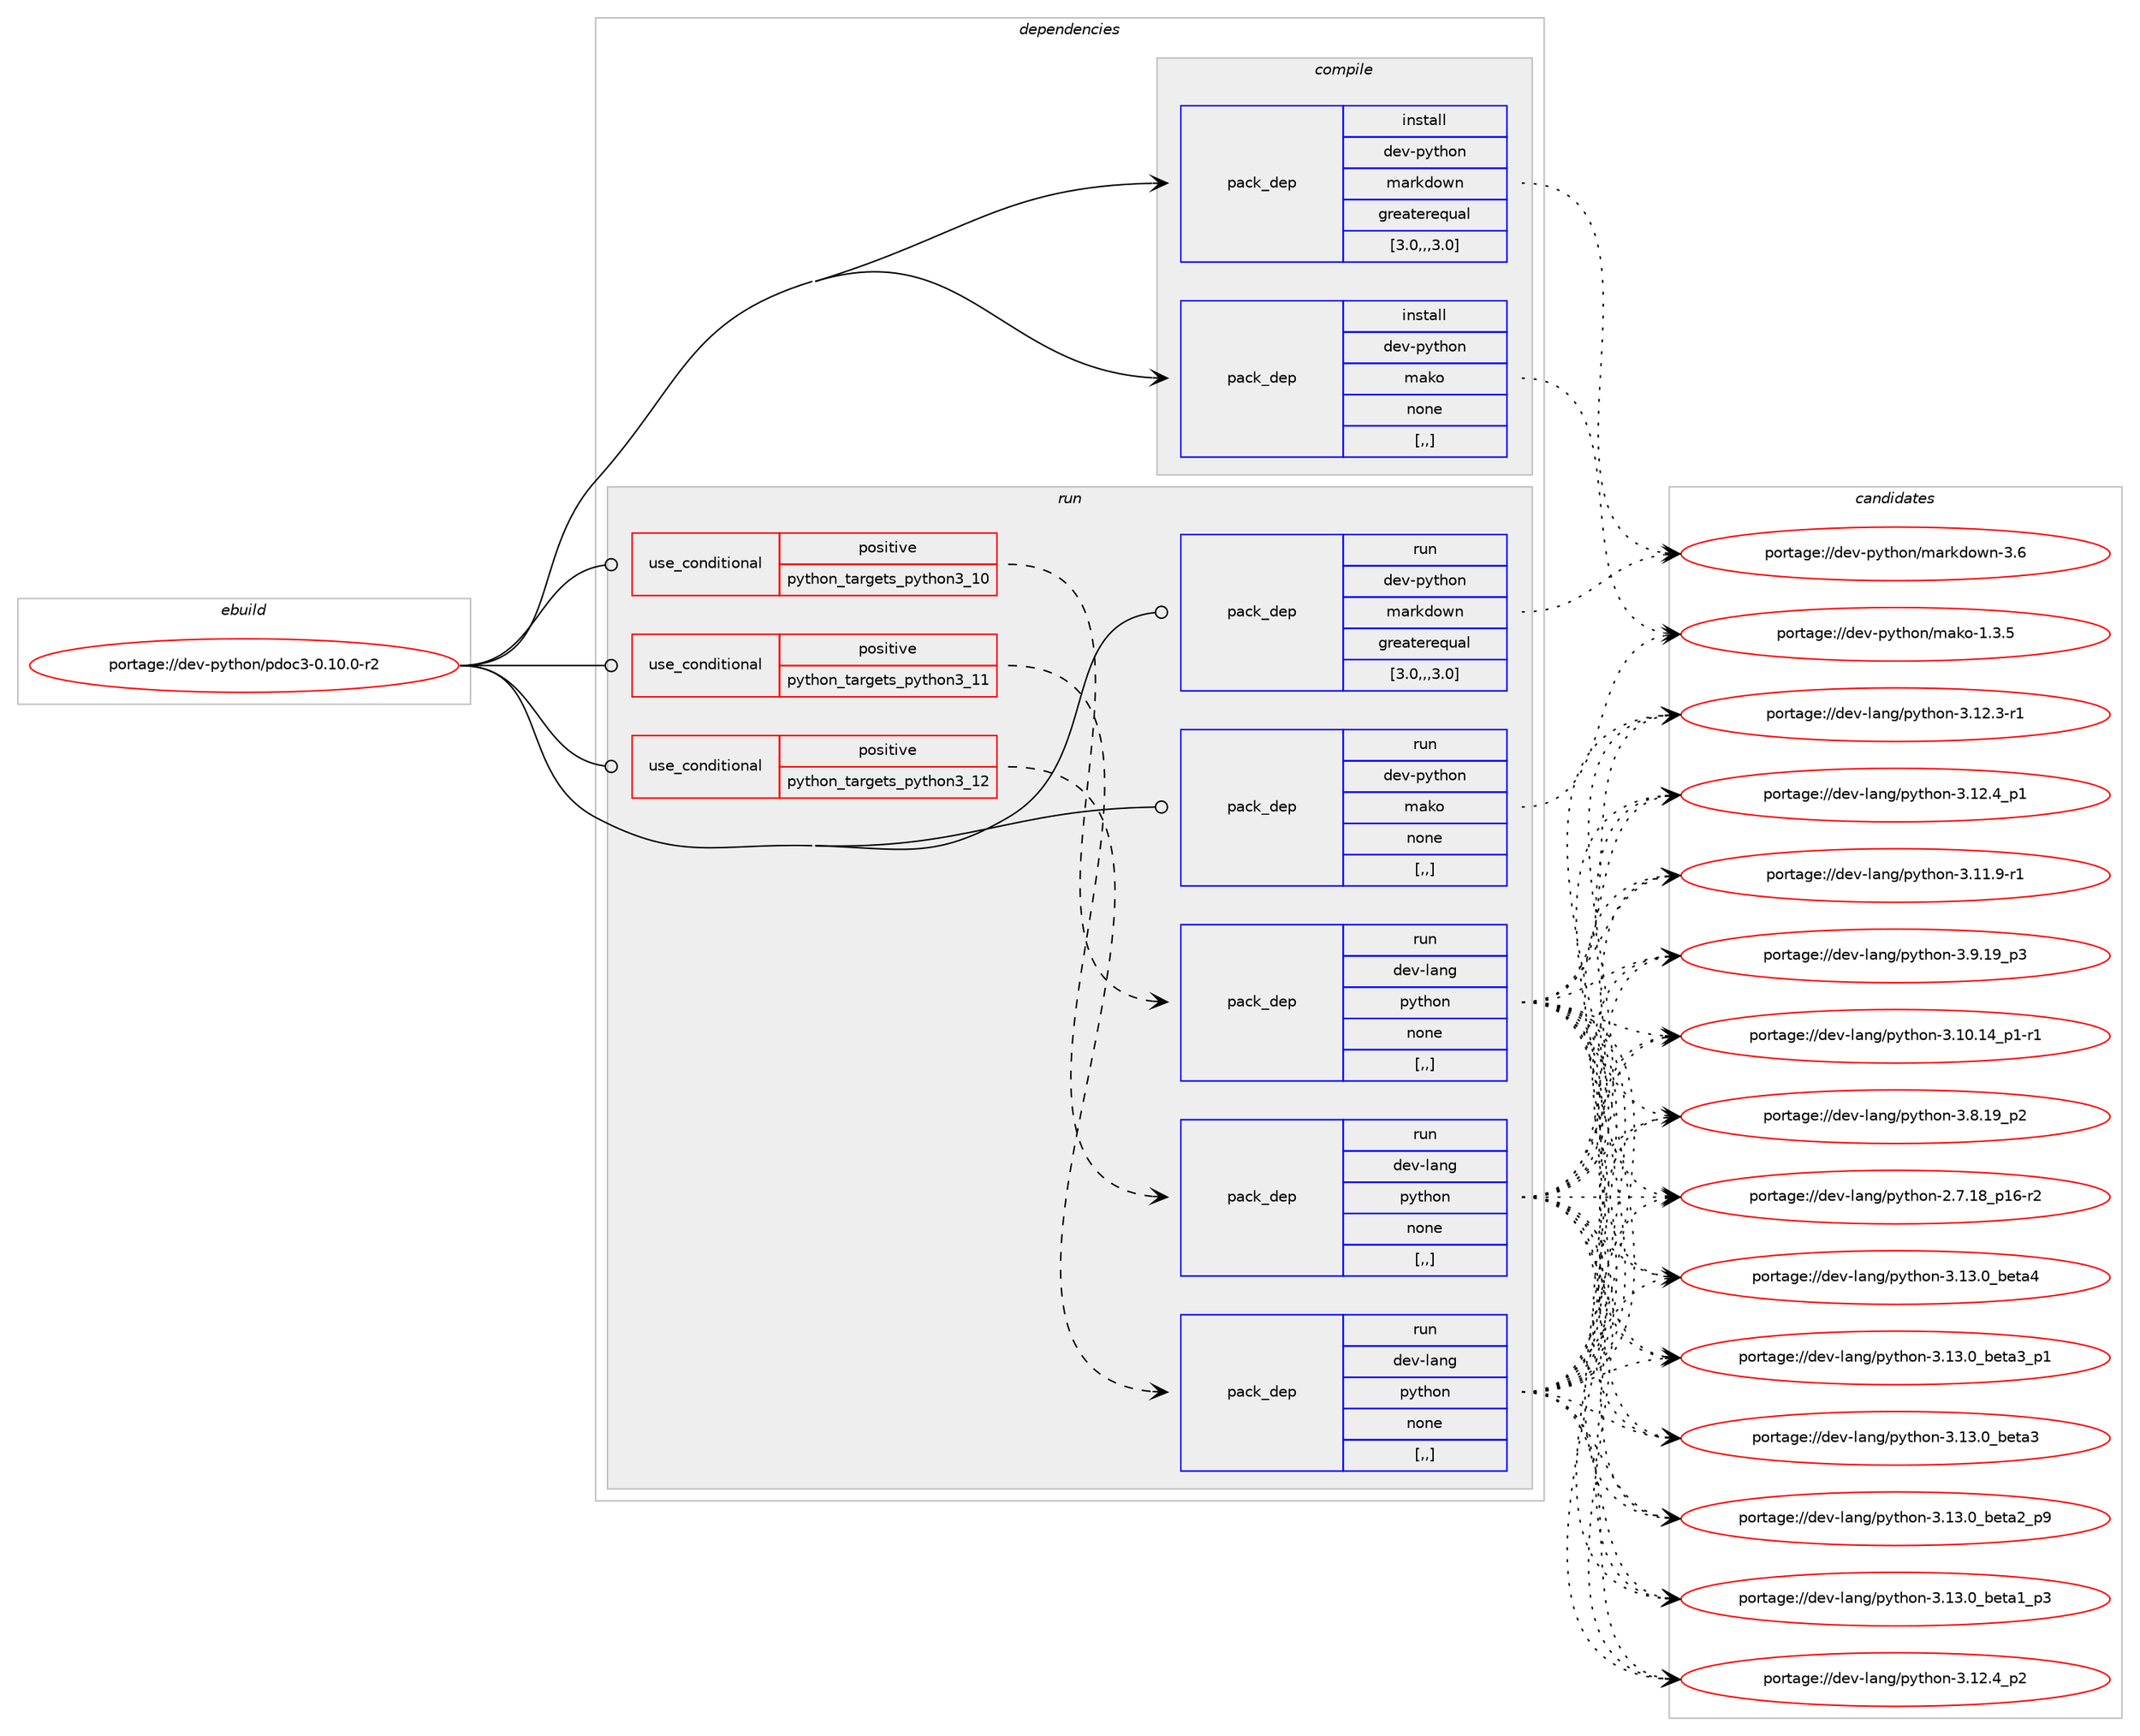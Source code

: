 digraph prolog {

# *************
# Graph options
# *************

newrank=true;
concentrate=true;
compound=true;
graph [rankdir=LR,fontname=Helvetica,fontsize=10,ranksep=1.5];#, ranksep=2.5, nodesep=0.2];
edge  [arrowhead=vee];
node  [fontname=Helvetica,fontsize=10];

# **********
# The ebuild
# **********

subgraph cluster_leftcol {
color=gray;
label=<<i>ebuild</i>>;
id [label="portage://dev-python/pdoc3-0.10.0-r2", color=red, width=4, href="../dev-python/pdoc3-0.10.0-r2.svg"];
}

# ****************
# The dependencies
# ****************

subgraph cluster_midcol {
color=gray;
label=<<i>dependencies</i>>;
subgraph cluster_compile {
fillcolor="#eeeeee";
style=filled;
label=<<i>compile</i>>;
subgraph pack117017 {
dependency154132 [label=<<TABLE BORDER="0" CELLBORDER="1" CELLSPACING="0" CELLPADDING="4" WIDTH="220"><TR><TD ROWSPAN="6" CELLPADDING="30">pack_dep</TD></TR><TR><TD WIDTH="110">install</TD></TR><TR><TD>dev-python</TD></TR><TR><TD>mako</TD></TR><TR><TD>none</TD></TR><TR><TD>[,,]</TD></TR></TABLE>>, shape=none, color=blue];
}
id:e -> dependency154132:w [weight=20,style="solid",arrowhead="vee"];
subgraph pack117018 {
dependency154133 [label=<<TABLE BORDER="0" CELLBORDER="1" CELLSPACING="0" CELLPADDING="4" WIDTH="220"><TR><TD ROWSPAN="6" CELLPADDING="30">pack_dep</TD></TR><TR><TD WIDTH="110">install</TD></TR><TR><TD>dev-python</TD></TR><TR><TD>markdown</TD></TR><TR><TD>greaterequal</TD></TR><TR><TD>[3.0,,,3.0]</TD></TR></TABLE>>, shape=none, color=blue];
}
id:e -> dependency154133:w [weight=20,style="solid",arrowhead="vee"];
}
subgraph cluster_compileandrun {
fillcolor="#eeeeee";
style=filled;
label=<<i>compile and run</i>>;
}
subgraph cluster_run {
fillcolor="#eeeeee";
style=filled;
label=<<i>run</i>>;
subgraph cond35863 {
dependency154134 [label=<<TABLE BORDER="0" CELLBORDER="1" CELLSPACING="0" CELLPADDING="4"><TR><TD ROWSPAN="3" CELLPADDING="10">use_conditional</TD></TR><TR><TD>positive</TD></TR><TR><TD>python_targets_python3_10</TD></TR></TABLE>>, shape=none, color=red];
subgraph pack117019 {
dependency154135 [label=<<TABLE BORDER="0" CELLBORDER="1" CELLSPACING="0" CELLPADDING="4" WIDTH="220"><TR><TD ROWSPAN="6" CELLPADDING="30">pack_dep</TD></TR><TR><TD WIDTH="110">run</TD></TR><TR><TD>dev-lang</TD></TR><TR><TD>python</TD></TR><TR><TD>none</TD></TR><TR><TD>[,,]</TD></TR></TABLE>>, shape=none, color=blue];
}
dependency154134:e -> dependency154135:w [weight=20,style="dashed",arrowhead="vee"];
}
id:e -> dependency154134:w [weight=20,style="solid",arrowhead="odot"];
subgraph cond35864 {
dependency154136 [label=<<TABLE BORDER="0" CELLBORDER="1" CELLSPACING="0" CELLPADDING="4"><TR><TD ROWSPAN="3" CELLPADDING="10">use_conditional</TD></TR><TR><TD>positive</TD></TR><TR><TD>python_targets_python3_11</TD></TR></TABLE>>, shape=none, color=red];
subgraph pack117020 {
dependency154137 [label=<<TABLE BORDER="0" CELLBORDER="1" CELLSPACING="0" CELLPADDING="4" WIDTH="220"><TR><TD ROWSPAN="6" CELLPADDING="30">pack_dep</TD></TR><TR><TD WIDTH="110">run</TD></TR><TR><TD>dev-lang</TD></TR><TR><TD>python</TD></TR><TR><TD>none</TD></TR><TR><TD>[,,]</TD></TR></TABLE>>, shape=none, color=blue];
}
dependency154136:e -> dependency154137:w [weight=20,style="dashed",arrowhead="vee"];
}
id:e -> dependency154136:w [weight=20,style="solid",arrowhead="odot"];
subgraph cond35865 {
dependency154138 [label=<<TABLE BORDER="0" CELLBORDER="1" CELLSPACING="0" CELLPADDING="4"><TR><TD ROWSPAN="3" CELLPADDING="10">use_conditional</TD></TR><TR><TD>positive</TD></TR><TR><TD>python_targets_python3_12</TD></TR></TABLE>>, shape=none, color=red];
subgraph pack117021 {
dependency154139 [label=<<TABLE BORDER="0" CELLBORDER="1" CELLSPACING="0" CELLPADDING="4" WIDTH="220"><TR><TD ROWSPAN="6" CELLPADDING="30">pack_dep</TD></TR><TR><TD WIDTH="110">run</TD></TR><TR><TD>dev-lang</TD></TR><TR><TD>python</TD></TR><TR><TD>none</TD></TR><TR><TD>[,,]</TD></TR></TABLE>>, shape=none, color=blue];
}
dependency154138:e -> dependency154139:w [weight=20,style="dashed",arrowhead="vee"];
}
id:e -> dependency154138:w [weight=20,style="solid",arrowhead="odot"];
subgraph pack117022 {
dependency154140 [label=<<TABLE BORDER="0" CELLBORDER="1" CELLSPACING="0" CELLPADDING="4" WIDTH="220"><TR><TD ROWSPAN="6" CELLPADDING="30">pack_dep</TD></TR><TR><TD WIDTH="110">run</TD></TR><TR><TD>dev-python</TD></TR><TR><TD>mako</TD></TR><TR><TD>none</TD></TR><TR><TD>[,,]</TD></TR></TABLE>>, shape=none, color=blue];
}
id:e -> dependency154140:w [weight=20,style="solid",arrowhead="odot"];
subgraph pack117023 {
dependency154141 [label=<<TABLE BORDER="0" CELLBORDER="1" CELLSPACING="0" CELLPADDING="4" WIDTH="220"><TR><TD ROWSPAN="6" CELLPADDING="30">pack_dep</TD></TR><TR><TD WIDTH="110">run</TD></TR><TR><TD>dev-python</TD></TR><TR><TD>markdown</TD></TR><TR><TD>greaterequal</TD></TR><TR><TD>[3.0,,,3.0]</TD></TR></TABLE>>, shape=none, color=blue];
}
id:e -> dependency154141:w [weight=20,style="solid",arrowhead="odot"];
}
}

# **************
# The candidates
# **************

subgraph cluster_choices {
rank=same;
color=gray;
label=<<i>candidates</i>>;

subgraph choice117017 {
color=black;
nodesep=1;
choice100101118451121211161041111104710997107111454946514653 [label="portage://dev-python/mako-1.3.5", color=red, width=4,href="../dev-python/mako-1.3.5.svg"];
dependency154132:e -> choice100101118451121211161041111104710997107111454946514653:w [style=dotted,weight="100"];
}
subgraph choice117018 {
color=black;
nodesep=1;
choice10010111845112121116104111110471099711410710011111911045514654 [label="portage://dev-python/markdown-3.6", color=red, width=4,href="../dev-python/markdown-3.6.svg"];
dependency154133:e -> choice10010111845112121116104111110471099711410710011111911045514654:w [style=dotted,weight="100"];
}
subgraph choice117019 {
color=black;
nodesep=1;
choice1001011184510897110103471121211161041111104551464951464895981011169752 [label="portage://dev-lang/python-3.13.0_beta4", color=red, width=4,href="../dev-lang/python-3.13.0_beta4.svg"];
choice10010111845108971101034711212111610411111045514649514648959810111697519511249 [label="portage://dev-lang/python-3.13.0_beta3_p1", color=red, width=4,href="../dev-lang/python-3.13.0_beta3_p1.svg"];
choice1001011184510897110103471121211161041111104551464951464895981011169751 [label="portage://dev-lang/python-3.13.0_beta3", color=red, width=4,href="../dev-lang/python-3.13.0_beta3.svg"];
choice10010111845108971101034711212111610411111045514649514648959810111697509511257 [label="portage://dev-lang/python-3.13.0_beta2_p9", color=red, width=4,href="../dev-lang/python-3.13.0_beta2_p9.svg"];
choice10010111845108971101034711212111610411111045514649514648959810111697499511251 [label="portage://dev-lang/python-3.13.0_beta1_p3", color=red, width=4,href="../dev-lang/python-3.13.0_beta1_p3.svg"];
choice100101118451089711010347112121116104111110455146495046529511250 [label="portage://dev-lang/python-3.12.4_p2", color=red, width=4,href="../dev-lang/python-3.12.4_p2.svg"];
choice100101118451089711010347112121116104111110455146495046529511249 [label="portage://dev-lang/python-3.12.4_p1", color=red, width=4,href="../dev-lang/python-3.12.4_p1.svg"];
choice100101118451089711010347112121116104111110455146495046514511449 [label="portage://dev-lang/python-3.12.3-r1", color=red, width=4,href="../dev-lang/python-3.12.3-r1.svg"];
choice100101118451089711010347112121116104111110455146494946574511449 [label="portage://dev-lang/python-3.11.9-r1", color=red, width=4,href="../dev-lang/python-3.11.9-r1.svg"];
choice100101118451089711010347112121116104111110455146494846495295112494511449 [label="portage://dev-lang/python-3.10.14_p1-r1", color=red, width=4,href="../dev-lang/python-3.10.14_p1-r1.svg"];
choice100101118451089711010347112121116104111110455146574649579511251 [label="portage://dev-lang/python-3.9.19_p3", color=red, width=4,href="../dev-lang/python-3.9.19_p3.svg"];
choice100101118451089711010347112121116104111110455146564649579511250 [label="portage://dev-lang/python-3.8.19_p2", color=red, width=4,href="../dev-lang/python-3.8.19_p2.svg"];
choice100101118451089711010347112121116104111110455046554649569511249544511450 [label="portage://dev-lang/python-2.7.18_p16-r2", color=red, width=4,href="../dev-lang/python-2.7.18_p16-r2.svg"];
dependency154135:e -> choice1001011184510897110103471121211161041111104551464951464895981011169752:w [style=dotted,weight="100"];
dependency154135:e -> choice10010111845108971101034711212111610411111045514649514648959810111697519511249:w [style=dotted,weight="100"];
dependency154135:e -> choice1001011184510897110103471121211161041111104551464951464895981011169751:w [style=dotted,weight="100"];
dependency154135:e -> choice10010111845108971101034711212111610411111045514649514648959810111697509511257:w [style=dotted,weight="100"];
dependency154135:e -> choice10010111845108971101034711212111610411111045514649514648959810111697499511251:w [style=dotted,weight="100"];
dependency154135:e -> choice100101118451089711010347112121116104111110455146495046529511250:w [style=dotted,weight="100"];
dependency154135:e -> choice100101118451089711010347112121116104111110455146495046529511249:w [style=dotted,weight="100"];
dependency154135:e -> choice100101118451089711010347112121116104111110455146495046514511449:w [style=dotted,weight="100"];
dependency154135:e -> choice100101118451089711010347112121116104111110455146494946574511449:w [style=dotted,weight="100"];
dependency154135:e -> choice100101118451089711010347112121116104111110455146494846495295112494511449:w [style=dotted,weight="100"];
dependency154135:e -> choice100101118451089711010347112121116104111110455146574649579511251:w [style=dotted,weight="100"];
dependency154135:e -> choice100101118451089711010347112121116104111110455146564649579511250:w [style=dotted,weight="100"];
dependency154135:e -> choice100101118451089711010347112121116104111110455046554649569511249544511450:w [style=dotted,weight="100"];
}
subgraph choice117020 {
color=black;
nodesep=1;
choice1001011184510897110103471121211161041111104551464951464895981011169752 [label="portage://dev-lang/python-3.13.0_beta4", color=red, width=4,href="../dev-lang/python-3.13.0_beta4.svg"];
choice10010111845108971101034711212111610411111045514649514648959810111697519511249 [label="portage://dev-lang/python-3.13.0_beta3_p1", color=red, width=4,href="../dev-lang/python-3.13.0_beta3_p1.svg"];
choice1001011184510897110103471121211161041111104551464951464895981011169751 [label="portage://dev-lang/python-3.13.0_beta3", color=red, width=4,href="../dev-lang/python-3.13.0_beta3.svg"];
choice10010111845108971101034711212111610411111045514649514648959810111697509511257 [label="portage://dev-lang/python-3.13.0_beta2_p9", color=red, width=4,href="../dev-lang/python-3.13.0_beta2_p9.svg"];
choice10010111845108971101034711212111610411111045514649514648959810111697499511251 [label="portage://dev-lang/python-3.13.0_beta1_p3", color=red, width=4,href="../dev-lang/python-3.13.0_beta1_p3.svg"];
choice100101118451089711010347112121116104111110455146495046529511250 [label="portage://dev-lang/python-3.12.4_p2", color=red, width=4,href="../dev-lang/python-3.12.4_p2.svg"];
choice100101118451089711010347112121116104111110455146495046529511249 [label="portage://dev-lang/python-3.12.4_p1", color=red, width=4,href="../dev-lang/python-3.12.4_p1.svg"];
choice100101118451089711010347112121116104111110455146495046514511449 [label="portage://dev-lang/python-3.12.3-r1", color=red, width=4,href="../dev-lang/python-3.12.3-r1.svg"];
choice100101118451089711010347112121116104111110455146494946574511449 [label="portage://dev-lang/python-3.11.9-r1", color=red, width=4,href="../dev-lang/python-3.11.9-r1.svg"];
choice100101118451089711010347112121116104111110455146494846495295112494511449 [label="portage://dev-lang/python-3.10.14_p1-r1", color=red, width=4,href="../dev-lang/python-3.10.14_p1-r1.svg"];
choice100101118451089711010347112121116104111110455146574649579511251 [label="portage://dev-lang/python-3.9.19_p3", color=red, width=4,href="../dev-lang/python-3.9.19_p3.svg"];
choice100101118451089711010347112121116104111110455146564649579511250 [label="portage://dev-lang/python-3.8.19_p2", color=red, width=4,href="../dev-lang/python-3.8.19_p2.svg"];
choice100101118451089711010347112121116104111110455046554649569511249544511450 [label="portage://dev-lang/python-2.7.18_p16-r2", color=red, width=4,href="../dev-lang/python-2.7.18_p16-r2.svg"];
dependency154137:e -> choice1001011184510897110103471121211161041111104551464951464895981011169752:w [style=dotted,weight="100"];
dependency154137:e -> choice10010111845108971101034711212111610411111045514649514648959810111697519511249:w [style=dotted,weight="100"];
dependency154137:e -> choice1001011184510897110103471121211161041111104551464951464895981011169751:w [style=dotted,weight="100"];
dependency154137:e -> choice10010111845108971101034711212111610411111045514649514648959810111697509511257:w [style=dotted,weight="100"];
dependency154137:e -> choice10010111845108971101034711212111610411111045514649514648959810111697499511251:w [style=dotted,weight="100"];
dependency154137:e -> choice100101118451089711010347112121116104111110455146495046529511250:w [style=dotted,weight="100"];
dependency154137:e -> choice100101118451089711010347112121116104111110455146495046529511249:w [style=dotted,weight="100"];
dependency154137:e -> choice100101118451089711010347112121116104111110455146495046514511449:w [style=dotted,weight="100"];
dependency154137:e -> choice100101118451089711010347112121116104111110455146494946574511449:w [style=dotted,weight="100"];
dependency154137:e -> choice100101118451089711010347112121116104111110455146494846495295112494511449:w [style=dotted,weight="100"];
dependency154137:e -> choice100101118451089711010347112121116104111110455146574649579511251:w [style=dotted,weight="100"];
dependency154137:e -> choice100101118451089711010347112121116104111110455146564649579511250:w [style=dotted,weight="100"];
dependency154137:e -> choice100101118451089711010347112121116104111110455046554649569511249544511450:w [style=dotted,weight="100"];
}
subgraph choice117021 {
color=black;
nodesep=1;
choice1001011184510897110103471121211161041111104551464951464895981011169752 [label="portage://dev-lang/python-3.13.0_beta4", color=red, width=4,href="../dev-lang/python-3.13.0_beta4.svg"];
choice10010111845108971101034711212111610411111045514649514648959810111697519511249 [label="portage://dev-lang/python-3.13.0_beta3_p1", color=red, width=4,href="../dev-lang/python-3.13.0_beta3_p1.svg"];
choice1001011184510897110103471121211161041111104551464951464895981011169751 [label="portage://dev-lang/python-3.13.0_beta3", color=red, width=4,href="../dev-lang/python-3.13.0_beta3.svg"];
choice10010111845108971101034711212111610411111045514649514648959810111697509511257 [label="portage://dev-lang/python-3.13.0_beta2_p9", color=red, width=4,href="../dev-lang/python-3.13.0_beta2_p9.svg"];
choice10010111845108971101034711212111610411111045514649514648959810111697499511251 [label="portage://dev-lang/python-3.13.0_beta1_p3", color=red, width=4,href="../dev-lang/python-3.13.0_beta1_p3.svg"];
choice100101118451089711010347112121116104111110455146495046529511250 [label="portage://dev-lang/python-3.12.4_p2", color=red, width=4,href="../dev-lang/python-3.12.4_p2.svg"];
choice100101118451089711010347112121116104111110455146495046529511249 [label="portage://dev-lang/python-3.12.4_p1", color=red, width=4,href="../dev-lang/python-3.12.4_p1.svg"];
choice100101118451089711010347112121116104111110455146495046514511449 [label="portage://dev-lang/python-3.12.3-r1", color=red, width=4,href="../dev-lang/python-3.12.3-r1.svg"];
choice100101118451089711010347112121116104111110455146494946574511449 [label="portage://dev-lang/python-3.11.9-r1", color=red, width=4,href="../dev-lang/python-3.11.9-r1.svg"];
choice100101118451089711010347112121116104111110455146494846495295112494511449 [label="portage://dev-lang/python-3.10.14_p1-r1", color=red, width=4,href="../dev-lang/python-3.10.14_p1-r1.svg"];
choice100101118451089711010347112121116104111110455146574649579511251 [label="portage://dev-lang/python-3.9.19_p3", color=red, width=4,href="../dev-lang/python-3.9.19_p3.svg"];
choice100101118451089711010347112121116104111110455146564649579511250 [label="portage://dev-lang/python-3.8.19_p2", color=red, width=4,href="../dev-lang/python-3.8.19_p2.svg"];
choice100101118451089711010347112121116104111110455046554649569511249544511450 [label="portage://dev-lang/python-2.7.18_p16-r2", color=red, width=4,href="../dev-lang/python-2.7.18_p16-r2.svg"];
dependency154139:e -> choice1001011184510897110103471121211161041111104551464951464895981011169752:w [style=dotted,weight="100"];
dependency154139:e -> choice10010111845108971101034711212111610411111045514649514648959810111697519511249:w [style=dotted,weight="100"];
dependency154139:e -> choice1001011184510897110103471121211161041111104551464951464895981011169751:w [style=dotted,weight="100"];
dependency154139:e -> choice10010111845108971101034711212111610411111045514649514648959810111697509511257:w [style=dotted,weight="100"];
dependency154139:e -> choice10010111845108971101034711212111610411111045514649514648959810111697499511251:w [style=dotted,weight="100"];
dependency154139:e -> choice100101118451089711010347112121116104111110455146495046529511250:w [style=dotted,weight="100"];
dependency154139:e -> choice100101118451089711010347112121116104111110455146495046529511249:w [style=dotted,weight="100"];
dependency154139:e -> choice100101118451089711010347112121116104111110455146495046514511449:w [style=dotted,weight="100"];
dependency154139:e -> choice100101118451089711010347112121116104111110455146494946574511449:w [style=dotted,weight="100"];
dependency154139:e -> choice100101118451089711010347112121116104111110455146494846495295112494511449:w [style=dotted,weight="100"];
dependency154139:e -> choice100101118451089711010347112121116104111110455146574649579511251:w [style=dotted,weight="100"];
dependency154139:e -> choice100101118451089711010347112121116104111110455146564649579511250:w [style=dotted,weight="100"];
dependency154139:e -> choice100101118451089711010347112121116104111110455046554649569511249544511450:w [style=dotted,weight="100"];
}
subgraph choice117022 {
color=black;
nodesep=1;
choice100101118451121211161041111104710997107111454946514653 [label="portage://dev-python/mako-1.3.5", color=red, width=4,href="../dev-python/mako-1.3.5.svg"];
dependency154140:e -> choice100101118451121211161041111104710997107111454946514653:w [style=dotted,weight="100"];
}
subgraph choice117023 {
color=black;
nodesep=1;
choice10010111845112121116104111110471099711410710011111911045514654 [label="portage://dev-python/markdown-3.6", color=red, width=4,href="../dev-python/markdown-3.6.svg"];
dependency154141:e -> choice10010111845112121116104111110471099711410710011111911045514654:w [style=dotted,weight="100"];
}
}

}
